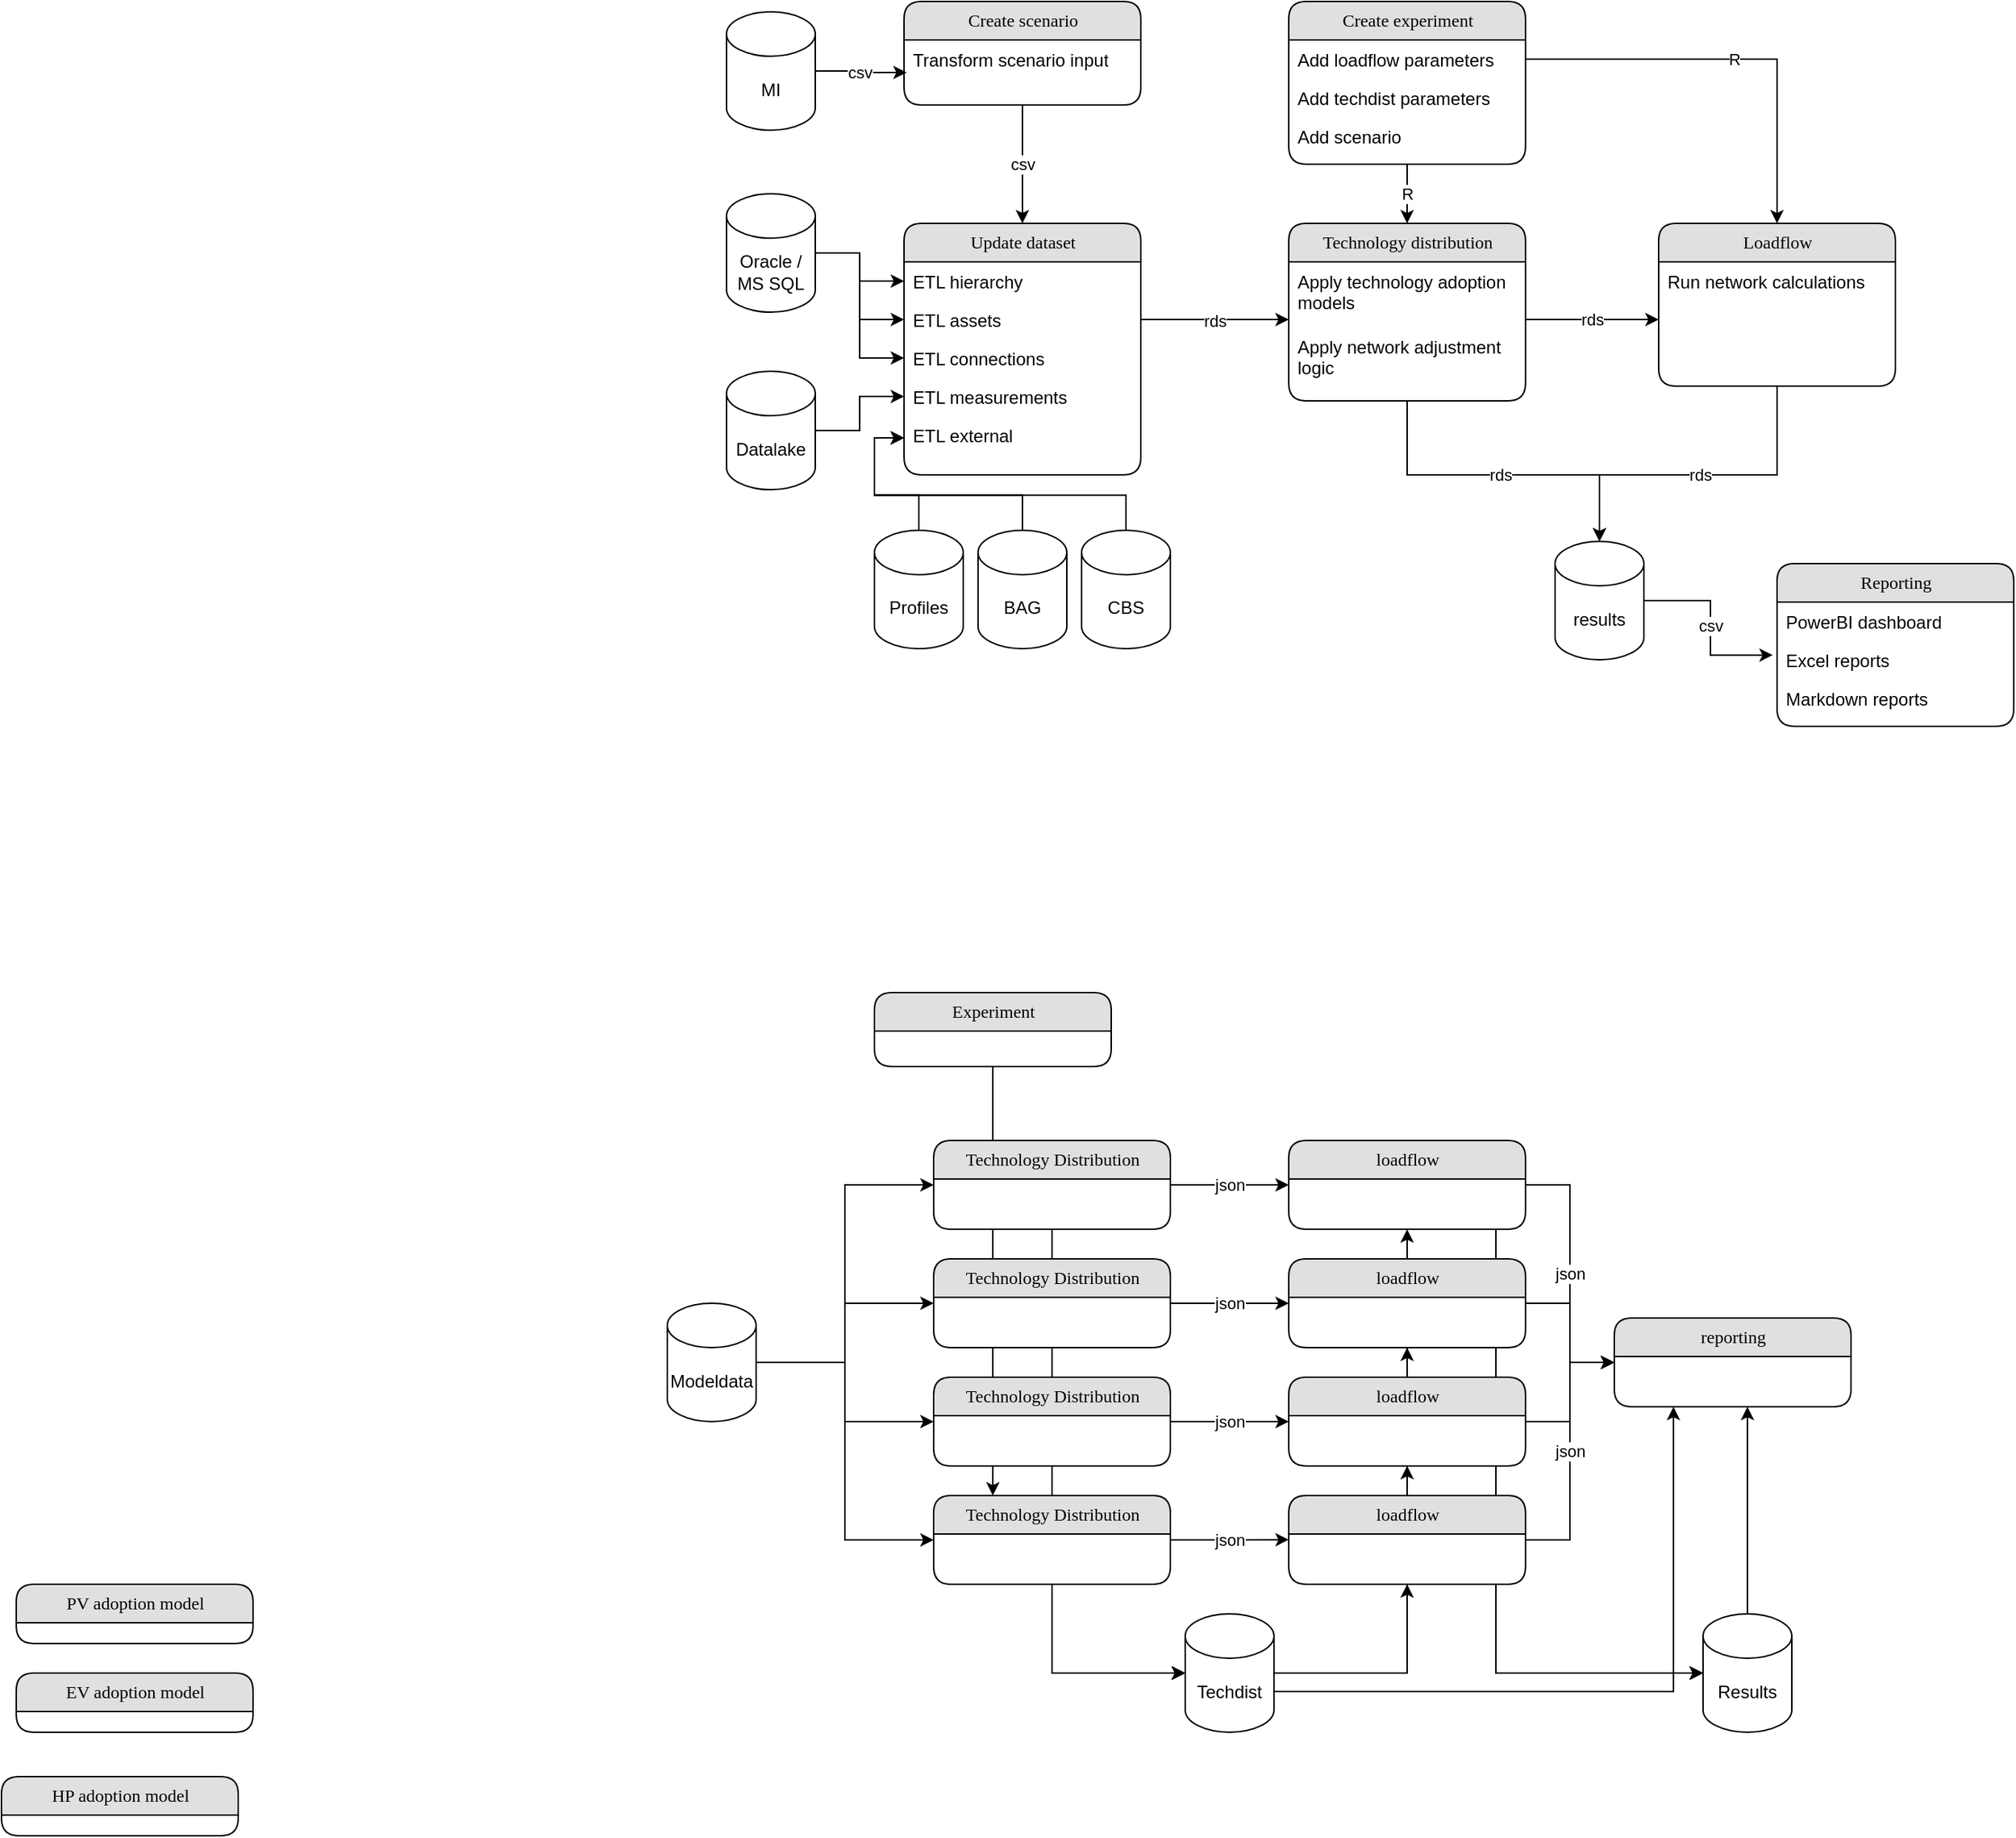 <mxfile version="21.1.2" type="github">
  <diagram name="Page-1" id="b520641d-4fe3-3701-9064-5fc419738815">
    <mxGraphModel dx="5028" dy="663" grid="1" gridSize="10" guides="1" tooltips="1" connect="1" arrows="1" fold="1" page="1" pageScale="1" pageWidth="1100" pageHeight="850" background="none" math="0" shadow="0">
      <root>
        <mxCell id="0" />
        <mxCell id="1" parent="0" />
        <mxCell id="PACxMlugmtT-tu7Vrz_O-5" value="Update dataset" style="swimlane;html=1;fontStyle=0;childLayout=stackLayout;horizontal=1;startSize=26;fillColor=#e0e0e0;horizontalStack=0;resizeParent=1;resizeLast=0;collapsible=1;marginBottom=0;swimlaneFillColor=#ffffff;align=center;rounded=1;shadow=0;comic=0;labelBackgroundColor=none;strokeWidth=1;fontFamily=Verdana;fontSize=12" vertex="1" parent="1">
          <mxGeometry x="-2050" y="230" width="160" height="170" as="geometry">
            <mxRectangle x="-2050" y="230" width="130" height="30" as="alternateBounds" />
          </mxGeometry>
        </mxCell>
        <mxCell id="PACxMlugmtT-tu7Vrz_O-6" value="ETL hierarchy" style="text;html=1;strokeColor=none;fillColor=none;spacingLeft=4;spacingRight=4;whiteSpace=wrap;overflow=hidden;rotatable=0;points=[[0,0.5],[1,0.5]];portConstraint=eastwest;" vertex="1" parent="PACxMlugmtT-tu7Vrz_O-5">
          <mxGeometry y="26" width="160" height="26" as="geometry" />
        </mxCell>
        <mxCell id="PACxMlugmtT-tu7Vrz_O-7" value="ETL assets" style="text;html=1;strokeColor=none;fillColor=none;spacingLeft=4;spacingRight=4;whiteSpace=wrap;overflow=hidden;rotatable=0;points=[[0,0.5],[1,0.5]];portConstraint=eastwest;" vertex="1" parent="PACxMlugmtT-tu7Vrz_O-5">
          <mxGeometry y="52" width="160" height="26" as="geometry" />
        </mxCell>
        <mxCell id="PACxMlugmtT-tu7Vrz_O-8" value="ETL connections" style="text;html=1;strokeColor=none;fillColor=none;spacingLeft=4;spacingRight=4;whiteSpace=wrap;overflow=hidden;rotatable=0;points=[[0,0.5],[1,0.5]];portConstraint=eastwest;" vertex="1" parent="PACxMlugmtT-tu7Vrz_O-5">
          <mxGeometry y="78" width="160" height="26" as="geometry" />
        </mxCell>
        <mxCell id="PACxMlugmtT-tu7Vrz_O-98" value="ETL measurements" style="text;html=1;strokeColor=none;fillColor=none;spacingLeft=4;spacingRight=4;whiteSpace=wrap;overflow=hidden;rotatable=0;points=[[0,0.5],[1,0.5]];portConstraint=eastwest;" vertex="1" parent="PACxMlugmtT-tu7Vrz_O-5">
          <mxGeometry y="104" width="160" height="26" as="geometry" />
        </mxCell>
        <mxCell id="PACxMlugmtT-tu7Vrz_O-100" value="ETL external&amp;nbsp;" style="text;html=1;strokeColor=none;fillColor=none;spacingLeft=4;spacingRight=4;whiteSpace=wrap;overflow=hidden;rotatable=0;points=[[0,0.5],[1,0.5]];portConstraint=eastwest;" vertex="1" parent="PACxMlugmtT-tu7Vrz_O-5">
          <mxGeometry y="130" width="160" height="30" as="geometry" />
        </mxCell>
        <mxCell id="PACxMlugmtT-tu7Vrz_O-108" value="csv" style="edgeStyle=orthogonalEdgeStyle;rounded=0;orthogonalLoop=1;jettySize=auto;html=1;exitX=0.5;exitY=1;exitDx=0;exitDy=0;entryX=0.5;entryY=0;entryDx=0;entryDy=0;" edge="1" parent="1" source="PACxMlugmtT-tu7Vrz_O-19" target="PACxMlugmtT-tu7Vrz_O-5">
          <mxGeometry relative="1" as="geometry" />
        </mxCell>
        <mxCell id="PACxMlugmtT-tu7Vrz_O-19" value="Create scenario" style="swimlane;html=1;fontStyle=0;childLayout=stackLayout;horizontal=1;startSize=26;fillColor=#e0e0e0;horizontalStack=0;resizeParent=1;resizeLast=0;collapsible=1;marginBottom=0;swimlaneFillColor=#ffffff;align=center;rounded=1;shadow=0;comic=0;labelBackgroundColor=none;strokeWidth=1;fontFamily=Verdana;fontSize=12" vertex="1" parent="1">
          <mxGeometry x="-2050" y="80" width="160" height="70" as="geometry">
            <mxRectangle x="-2050" y="80" width="130" height="30" as="alternateBounds" />
          </mxGeometry>
        </mxCell>
        <mxCell id="PACxMlugmtT-tu7Vrz_O-20" value="Transform scenario input" style="text;html=1;strokeColor=none;fillColor=none;spacingLeft=4;spacingRight=4;whiteSpace=wrap;overflow=hidden;rotatable=0;points=[[0,0.5],[1,0.5]];portConstraint=eastwest;" vertex="1" parent="PACxMlugmtT-tu7Vrz_O-19">
          <mxGeometry y="26" width="160" height="26" as="geometry" />
        </mxCell>
        <mxCell id="PACxMlugmtT-tu7Vrz_O-87" value="R" style="edgeStyle=orthogonalEdgeStyle;rounded=0;orthogonalLoop=1;jettySize=auto;html=1;exitX=0.5;exitY=1;exitDx=0;exitDy=0;entryX=0.5;entryY=0;entryDx=0;entryDy=0;" edge="1" parent="1" source="PACxMlugmtT-tu7Vrz_O-35" target="PACxMlugmtT-tu7Vrz_O-68">
          <mxGeometry relative="1" as="geometry" />
        </mxCell>
        <mxCell id="PACxMlugmtT-tu7Vrz_O-35" value="Create experiment" style="swimlane;html=1;fontStyle=0;childLayout=stackLayout;horizontal=1;startSize=26;fillColor=#e0e0e0;horizontalStack=0;resizeParent=1;resizeLast=0;collapsible=1;marginBottom=0;swimlaneFillColor=#ffffff;align=center;rounded=1;shadow=0;comic=0;labelBackgroundColor=none;strokeWidth=1;fontFamily=Verdana;fontSize=12" vertex="1" parent="1">
          <mxGeometry x="-1790" y="80" width="160" height="110" as="geometry" />
        </mxCell>
        <mxCell id="PACxMlugmtT-tu7Vrz_O-37" value="Add loadflow parameters" style="text;html=1;strokeColor=none;fillColor=none;spacingLeft=4;spacingRight=4;whiteSpace=wrap;overflow=hidden;rotatable=0;points=[[0,0.5],[1,0.5]];portConstraint=eastwest;" vertex="1" parent="PACxMlugmtT-tu7Vrz_O-35">
          <mxGeometry y="26" width="160" height="26" as="geometry" />
        </mxCell>
        <mxCell id="PACxMlugmtT-tu7Vrz_O-39" value="Add techdist parameters" style="text;html=1;strokeColor=none;fillColor=none;spacingLeft=4;spacingRight=4;whiteSpace=wrap;overflow=hidden;rotatable=0;points=[[0,0.5],[1,0.5]];portConstraint=eastwest;" vertex="1" parent="PACxMlugmtT-tu7Vrz_O-35">
          <mxGeometry y="52" width="160" height="26" as="geometry" />
        </mxCell>
        <mxCell id="PACxMlugmtT-tu7Vrz_O-107" value="Add scenario" style="text;html=1;strokeColor=none;fillColor=none;spacingLeft=4;spacingRight=4;whiteSpace=wrap;overflow=hidden;rotatable=0;points=[[0,0.5],[1,0.5]];portConstraint=eastwest;" vertex="1" parent="PACxMlugmtT-tu7Vrz_O-35">
          <mxGeometry y="78" width="160" height="26" as="geometry" />
        </mxCell>
        <mxCell id="PACxMlugmtT-tu7Vrz_O-114" style="edgeStyle=orthogonalEdgeStyle;rounded=0;orthogonalLoop=1;jettySize=auto;html=1;exitX=0.5;exitY=0;exitDx=0;exitDy=0;exitPerimeter=0;entryX=0;entryY=0.5;entryDx=0;entryDy=0;" edge="1" parent="1" source="PACxMlugmtT-tu7Vrz_O-41" target="PACxMlugmtT-tu7Vrz_O-100">
          <mxGeometry relative="1" as="geometry" />
        </mxCell>
        <mxCell id="PACxMlugmtT-tu7Vrz_O-41" value="BAG" style="shape=cylinder3;whiteSpace=wrap;html=1;boundedLbl=1;backgroundOutline=1;size=15;" vertex="1" parent="1">
          <mxGeometry x="-2000" y="437.5" width="60" height="80" as="geometry" />
        </mxCell>
        <mxCell id="PACxMlugmtT-tu7Vrz_O-117" style="edgeStyle=orthogonalEdgeStyle;rounded=0;orthogonalLoop=1;jettySize=auto;html=1;exitX=0.5;exitY=0;exitDx=0;exitDy=0;exitPerimeter=0;entryX=0;entryY=0.5;entryDx=0;entryDy=0;" edge="1" parent="1" source="PACxMlugmtT-tu7Vrz_O-42" target="PACxMlugmtT-tu7Vrz_O-100">
          <mxGeometry relative="1" as="geometry" />
        </mxCell>
        <mxCell id="PACxMlugmtT-tu7Vrz_O-42" value="CBS" style="shape=cylinder3;whiteSpace=wrap;html=1;boundedLbl=1;backgroundOutline=1;size=15;" vertex="1" parent="1">
          <mxGeometry x="-1930" y="437.5" width="60" height="80" as="geometry" />
        </mxCell>
        <mxCell id="PACxMlugmtT-tu7Vrz_O-99" style="edgeStyle=orthogonalEdgeStyle;rounded=0;orthogonalLoop=1;jettySize=auto;html=1;exitX=1;exitY=0.5;exitDx=0;exitDy=0;exitPerimeter=0;entryX=0;entryY=0.5;entryDx=0;entryDy=0;" edge="1" parent="1" source="PACxMlugmtT-tu7Vrz_O-58" target="PACxMlugmtT-tu7Vrz_O-98">
          <mxGeometry relative="1" as="geometry" />
        </mxCell>
        <mxCell id="PACxMlugmtT-tu7Vrz_O-58" value="Datalake" style="shape=cylinder3;whiteSpace=wrap;html=1;boundedLbl=1;backgroundOutline=1;size=15;" vertex="1" parent="1">
          <mxGeometry x="-2170" y="330" width="60" height="80" as="geometry" />
        </mxCell>
        <mxCell id="PACxMlugmtT-tu7Vrz_O-116" style="edgeStyle=orthogonalEdgeStyle;rounded=0;orthogonalLoop=1;jettySize=auto;html=1;exitX=0.5;exitY=0;exitDx=0;exitDy=0;exitPerimeter=0;entryX=0;entryY=0.5;entryDx=0;entryDy=0;" edge="1" parent="1" source="PACxMlugmtT-tu7Vrz_O-66" target="PACxMlugmtT-tu7Vrz_O-100">
          <mxGeometry relative="1" as="geometry" />
        </mxCell>
        <mxCell id="PACxMlugmtT-tu7Vrz_O-66" value="Profiles" style="shape=cylinder3;whiteSpace=wrap;html=1;boundedLbl=1;backgroundOutline=1;size=15;" vertex="1" parent="1">
          <mxGeometry x="-2070" y="437.5" width="60" height="80" as="geometry" />
        </mxCell>
        <mxCell id="PACxMlugmtT-tu7Vrz_O-104" value="csv" style="edgeStyle=orthogonalEdgeStyle;rounded=0;orthogonalLoop=1;jettySize=auto;html=1;exitX=1;exitY=0.5;exitDx=0;exitDy=0;exitPerimeter=0;entryX=0.011;entryY=0.846;entryDx=0;entryDy=0;entryPerimeter=0;" edge="1" parent="1" source="PACxMlugmtT-tu7Vrz_O-67" target="PACxMlugmtT-tu7Vrz_O-20">
          <mxGeometry relative="1" as="geometry">
            <mxPoint x="-2050" y="140" as="targetPoint" />
          </mxGeometry>
        </mxCell>
        <mxCell id="PACxMlugmtT-tu7Vrz_O-67" value="MI" style="shape=cylinder3;whiteSpace=wrap;html=1;boundedLbl=1;backgroundOutline=1;size=15;" vertex="1" parent="1">
          <mxGeometry x="-2170" y="87" width="60" height="80" as="geometry" />
        </mxCell>
        <mxCell id="PACxMlugmtT-tu7Vrz_O-84" value="rds" style="edgeStyle=orthogonalEdgeStyle;rounded=0;orthogonalLoop=1;jettySize=auto;html=1;exitX=0.5;exitY=1;exitDx=0;exitDy=0;" edge="1" parent="1" source="PACxMlugmtT-tu7Vrz_O-68" target="PACxMlugmtT-tu7Vrz_O-83">
          <mxGeometry x="0.003" relative="1" as="geometry">
            <Array as="points">
              <mxPoint x="-1710" y="400" />
              <mxPoint x="-1580" y="400" />
            </Array>
            <mxPoint as="offset" />
          </mxGeometry>
        </mxCell>
        <mxCell id="PACxMlugmtT-tu7Vrz_O-68" value="Technology distribution" style="swimlane;html=1;fontStyle=0;childLayout=stackLayout;horizontal=1;startSize=26;fillColor=#e0e0e0;horizontalStack=0;resizeParent=1;resizeLast=0;collapsible=1;marginBottom=0;swimlaneFillColor=#ffffff;align=center;rounded=1;shadow=0;comic=0;labelBackgroundColor=none;strokeWidth=1;fontFamily=Verdana;fontSize=12;enumerate=0;" vertex="1" parent="1">
          <mxGeometry x="-1790" y="230" width="160" height="120" as="geometry">
            <mxRectangle x="-1790" y="230" width="180" height="30" as="alternateBounds" />
          </mxGeometry>
        </mxCell>
        <mxCell id="PACxMlugmtT-tu7Vrz_O-69" value="Apply technology adoption models" style="text;html=1;strokeColor=none;fillColor=none;spacingLeft=4;spacingRight=4;whiteSpace=wrap;overflow=hidden;rotatable=0;points=[[0,0.5],[1,0.5]];portConstraint=eastwest;" vertex="1" parent="PACxMlugmtT-tu7Vrz_O-68">
          <mxGeometry y="26" width="160" height="44" as="geometry" />
        </mxCell>
        <mxCell id="PACxMlugmtT-tu7Vrz_O-97" value="Apply network adjustment logic" style="text;html=1;strokeColor=none;fillColor=none;spacingLeft=4;spacingRight=4;whiteSpace=wrap;overflow=hidden;rotatable=0;points=[[0,0.5],[1,0.5]];portConstraint=eastwest;" vertex="1" parent="PACxMlugmtT-tu7Vrz_O-68">
          <mxGeometry y="70" width="160" height="44" as="geometry" />
        </mxCell>
        <mxCell id="PACxMlugmtT-tu7Vrz_O-85" value="rds" style="edgeStyle=orthogonalEdgeStyle;rounded=0;orthogonalLoop=1;jettySize=auto;html=1;exitX=0.5;exitY=1;exitDx=0;exitDy=0;entryX=0.5;entryY=0;entryDx=0;entryDy=0;entryPerimeter=0;" edge="1" parent="1" source="PACxMlugmtT-tu7Vrz_O-72" target="PACxMlugmtT-tu7Vrz_O-83">
          <mxGeometry relative="1" as="geometry">
            <Array as="points">
              <mxPoint x="-1460" y="400" />
              <mxPoint x="-1580" y="400" />
            </Array>
          </mxGeometry>
        </mxCell>
        <mxCell id="PACxMlugmtT-tu7Vrz_O-72" value="Loadflow" style="swimlane;html=1;fontStyle=0;childLayout=stackLayout;horizontal=1;startSize=26;fillColor=#e0e0e0;horizontalStack=0;resizeParent=1;resizeLast=0;collapsible=1;marginBottom=0;swimlaneFillColor=#ffffff;align=center;rounded=1;shadow=0;comic=0;labelBackgroundColor=none;strokeWidth=1;fontFamily=Verdana;fontSize=12" vertex="1" parent="1">
          <mxGeometry x="-1540" y="230" width="160" height="110" as="geometry">
            <mxRectangle x="-1540" y="230" width="90" height="30" as="alternateBounds" />
          </mxGeometry>
        </mxCell>
        <mxCell id="PACxMlugmtT-tu7Vrz_O-73" value="Run network calculations" style="text;html=1;strokeColor=none;fillColor=none;spacingLeft=4;spacingRight=4;whiteSpace=wrap;overflow=hidden;rotatable=0;points=[[0,0.5],[1,0.5]];portConstraint=eastwest;" vertex="1" parent="PACxMlugmtT-tu7Vrz_O-72">
          <mxGeometry y="26" width="160" height="26" as="geometry" />
        </mxCell>
        <mxCell id="PACxMlugmtT-tu7Vrz_O-76" value="Reporting" style="swimlane;html=1;fontStyle=0;childLayout=stackLayout;horizontal=1;startSize=26;fillColor=#e0e0e0;horizontalStack=0;resizeParent=1;resizeLast=0;collapsible=1;marginBottom=0;swimlaneFillColor=#ffffff;align=center;rounded=1;shadow=0;comic=0;labelBackgroundColor=none;strokeWidth=1;fontFamily=Verdana;fontSize=12" vertex="1" parent="1">
          <mxGeometry x="-1460" y="460" width="160" height="110" as="geometry">
            <mxRectangle x="-1430" y="390" width="100" height="30" as="alternateBounds" />
          </mxGeometry>
        </mxCell>
        <mxCell id="PACxMlugmtT-tu7Vrz_O-77" value="PowerBI dashboard" style="text;html=1;strokeColor=none;fillColor=none;spacingLeft=4;spacingRight=4;whiteSpace=wrap;overflow=hidden;rotatable=0;points=[[0,0.5],[1,0.5]];portConstraint=eastwest;" vertex="1" parent="PACxMlugmtT-tu7Vrz_O-76">
          <mxGeometry y="26" width="160" height="26" as="geometry" />
        </mxCell>
        <mxCell id="PACxMlugmtT-tu7Vrz_O-78" value="Excel reports" style="text;html=1;strokeColor=none;fillColor=none;spacingLeft=4;spacingRight=4;whiteSpace=wrap;overflow=hidden;rotatable=0;points=[[0,0.5],[1,0.5]];portConstraint=eastwest;" vertex="1" parent="PACxMlugmtT-tu7Vrz_O-76">
          <mxGeometry y="52" width="160" height="26" as="geometry" />
        </mxCell>
        <mxCell id="PACxMlugmtT-tu7Vrz_O-79" value="Markdown reports" style="text;html=1;strokeColor=none;fillColor=none;spacingLeft=4;spacingRight=4;whiteSpace=wrap;overflow=hidden;rotatable=0;points=[[0,0.5],[1,0.5]];portConstraint=eastwest;" vertex="1" parent="PACxMlugmtT-tu7Vrz_O-76">
          <mxGeometry y="78" width="160" height="26" as="geometry" />
        </mxCell>
        <mxCell id="PACxMlugmtT-tu7Vrz_O-80" value="rds" style="edgeStyle=orthogonalEdgeStyle;rounded=0;orthogonalLoop=1;jettySize=auto;html=1;exitX=1;exitY=0.5;exitDx=0;exitDy=0;entryX=0;entryY=0.5;entryDx=0;entryDy=0;" edge="1" parent="1" source="PACxMlugmtT-tu7Vrz_O-7">
          <mxGeometry relative="1" as="geometry">
            <mxPoint x="-1790" y="295" as="targetPoint" />
          </mxGeometry>
        </mxCell>
        <mxCell id="PACxMlugmtT-tu7Vrz_O-81" value="rds" style="edgeStyle=orthogonalEdgeStyle;rounded=0;orthogonalLoop=1;jettySize=auto;html=1;exitX=1;exitY=0.5;exitDx=0;exitDy=0;entryX=0;entryY=0.5;entryDx=0;entryDy=0;" edge="1" parent="1">
          <mxGeometry relative="1" as="geometry">
            <mxPoint x="-1630" y="295" as="sourcePoint" />
            <mxPoint x="-1540" y="295" as="targetPoint" />
          </mxGeometry>
        </mxCell>
        <mxCell id="PACxMlugmtT-tu7Vrz_O-86" value="csv" style="edgeStyle=orthogonalEdgeStyle;rounded=0;orthogonalLoop=1;jettySize=auto;html=1;exitX=1;exitY=0.5;exitDx=0;exitDy=0;exitPerimeter=0;entryX=-0.018;entryY=0.379;entryDx=0;entryDy=0;entryPerimeter=0;" edge="1" parent="1" source="PACxMlugmtT-tu7Vrz_O-83" target="PACxMlugmtT-tu7Vrz_O-78">
          <mxGeometry relative="1" as="geometry" />
        </mxCell>
        <mxCell id="PACxMlugmtT-tu7Vrz_O-83" value="results" style="shape=cylinder3;whiteSpace=wrap;html=1;boundedLbl=1;backgroundOutline=1;size=15;" vertex="1" parent="1">
          <mxGeometry x="-1610" y="445" width="60" height="80" as="geometry" />
        </mxCell>
        <mxCell id="PACxMlugmtT-tu7Vrz_O-90" style="edgeStyle=orthogonalEdgeStyle;rounded=0;orthogonalLoop=1;jettySize=auto;html=1;exitX=1;exitY=0.5;exitDx=0;exitDy=0;exitPerimeter=0;entryX=0;entryY=0.5;entryDx=0;entryDy=0;" edge="1" parent="1" source="PACxMlugmtT-tu7Vrz_O-88" target="PACxMlugmtT-tu7Vrz_O-6">
          <mxGeometry relative="1" as="geometry" />
        </mxCell>
        <mxCell id="PACxMlugmtT-tu7Vrz_O-111" style="edgeStyle=orthogonalEdgeStyle;rounded=0;orthogonalLoop=1;jettySize=auto;html=1;exitX=1;exitY=0.5;exitDx=0;exitDy=0;exitPerimeter=0;entryX=0;entryY=0.5;entryDx=0;entryDy=0;" edge="1" parent="1" source="PACxMlugmtT-tu7Vrz_O-88" target="PACxMlugmtT-tu7Vrz_O-7">
          <mxGeometry relative="1" as="geometry" />
        </mxCell>
        <mxCell id="PACxMlugmtT-tu7Vrz_O-118" style="edgeStyle=orthogonalEdgeStyle;rounded=0;orthogonalLoop=1;jettySize=auto;html=1;exitX=1;exitY=0.5;exitDx=0;exitDy=0;exitPerimeter=0;entryX=0;entryY=0.5;entryDx=0;entryDy=0;" edge="1" parent="1" source="PACxMlugmtT-tu7Vrz_O-88" target="PACxMlugmtT-tu7Vrz_O-8">
          <mxGeometry relative="1" as="geometry" />
        </mxCell>
        <mxCell id="PACxMlugmtT-tu7Vrz_O-88" value="Oracle /&lt;br&gt;MS SQL" style="shape=cylinder3;whiteSpace=wrap;html=1;boundedLbl=1;backgroundOutline=1;size=15;" vertex="1" parent="1">
          <mxGeometry x="-2170" y="210" width="60" height="80" as="geometry" />
        </mxCell>
        <mxCell id="PACxMlugmtT-tu7Vrz_O-105" value="R" style="edgeStyle=orthogonalEdgeStyle;rounded=0;orthogonalLoop=1;jettySize=auto;html=1;exitX=1;exitY=0.5;exitDx=0;exitDy=0;" edge="1" parent="1" source="PACxMlugmtT-tu7Vrz_O-37" target="PACxMlugmtT-tu7Vrz_O-72">
          <mxGeometry relative="1" as="geometry" />
        </mxCell>
        <mxCell id="PACxMlugmtT-tu7Vrz_O-163" value="PV adoption model" style="swimlane;html=1;fontStyle=0;childLayout=stackLayout;horizontal=1;startSize=26;fillColor=#e0e0e0;horizontalStack=0;resizeParent=1;resizeLast=0;collapsible=1;marginBottom=0;swimlaneFillColor=#ffffff;align=center;rounded=1;shadow=0;comic=0;labelBackgroundColor=none;strokeWidth=1;fontFamily=Verdana;fontSize=12;enumerate=0;" vertex="1" parent="1">
          <mxGeometry x="-2650" y="1150" width="160" height="40" as="geometry">
            <mxRectangle x="-1790" y="230" width="180" height="30" as="alternateBounds" />
          </mxGeometry>
        </mxCell>
        <mxCell id="PACxMlugmtT-tu7Vrz_O-166" value="HP adoption model" style="swimlane;html=1;fontStyle=0;childLayout=stackLayout;horizontal=1;startSize=26;fillColor=#e0e0e0;horizontalStack=0;resizeParent=1;resizeLast=0;collapsible=1;marginBottom=0;swimlaneFillColor=#ffffff;align=center;rounded=1;shadow=0;comic=0;labelBackgroundColor=none;strokeWidth=1;fontFamily=Verdana;fontSize=12;enumerate=0;" vertex="1" parent="1">
          <mxGeometry x="-2660" y="1280" width="160" height="40" as="geometry">
            <mxRectangle x="-1790" y="230" width="180" height="30" as="alternateBounds" />
          </mxGeometry>
        </mxCell>
        <mxCell id="PACxMlugmtT-tu7Vrz_O-167" value="EV adoption model" style="swimlane;html=1;fontStyle=0;childLayout=stackLayout;horizontal=1;startSize=26;fillColor=#e0e0e0;horizontalStack=0;resizeParent=1;resizeLast=0;collapsible=1;marginBottom=0;swimlaneFillColor=#ffffff;align=center;rounded=1;shadow=0;comic=0;labelBackgroundColor=none;strokeWidth=1;fontFamily=Verdana;fontSize=12;enumerate=0;" vertex="1" parent="1">
          <mxGeometry x="-2650" y="1210" width="160" height="40" as="geometry">
            <mxRectangle x="-1790" y="230" width="180" height="30" as="alternateBounds" />
          </mxGeometry>
        </mxCell>
        <mxCell id="PACxMlugmtT-tu7Vrz_O-212" value="json" style="edgeStyle=orthogonalEdgeStyle;rounded=0;orthogonalLoop=1;jettySize=auto;html=1;exitX=1;exitY=0.5;exitDx=0;exitDy=0;entryX=0;entryY=0.5;entryDx=0;entryDy=0;" edge="1" parent="1" source="PACxMlugmtT-tu7Vrz_O-169" target="PACxMlugmtT-tu7Vrz_O-186">
          <mxGeometry relative="1" as="geometry" />
        </mxCell>
        <mxCell id="PACxMlugmtT-tu7Vrz_O-227" style="edgeStyle=orthogonalEdgeStyle;rounded=0;orthogonalLoop=1;jettySize=auto;html=1;exitX=0.5;exitY=1;exitDx=0;exitDy=0;entryX=0;entryY=0.5;entryDx=0;entryDy=0;entryPerimeter=0;" edge="1" parent="1" source="PACxMlugmtT-tu7Vrz_O-169" target="PACxMlugmtT-tu7Vrz_O-174">
          <mxGeometry relative="1" as="geometry" />
        </mxCell>
        <mxCell id="PACxMlugmtT-tu7Vrz_O-179" style="edgeStyle=orthogonalEdgeStyle;rounded=0;orthogonalLoop=1;jettySize=auto;html=1;exitX=1;exitY=0.5;exitDx=0;exitDy=0;exitPerimeter=0;entryX=0;entryY=0.5;entryDx=0;entryDy=0;" edge="1" parent="1" source="PACxMlugmtT-tu7Vrz_O-172" target="PACxMlugmtT-tu7Vrz_O-177">
          <mxGeometry relative="1" as="geometry" />
        </mxCell>
        <mxCell id="PACxMlugmtT-tu7Vrz_O-180" style="edgeStyle=orthogonalEdgeStyle;rounded=0;orthogonalLoop=1;jettySize=auto;html=1;exitX=1;exitY=0.5;exitDx=0;exitDy=0;exitPerimeter=0;entryX=0;entryY=0.5;entryDx=0;entryDy=0;" edge="1" parent="1" source="PACxMlugmtT-tu7Vrz_O-172" target="PACxMlugmtT-tu7Vrz_O-169">
          <mxGeometry relative="1" as="geometry" />
        </mxCell>
        <mxCell id="PACxMlugmtT-tu7Vrz_O-181" style="edgeStyle=orthogonalEdgeStyle;rounded=0;orthogonalLoop=1;jettySize=auto;html=1;exitX=1;exitY=0.5;exitDx=0;exitDy=0;exitPerimeter=0;entryX=0;entryY=0.5;entryDx=0;entryDy=0;" edge="1" parent="1" source="PACxMlugmtT-tu7Vrz_O-172" target="PACxMlugmtT-tu7Vrz_O-178">
          <mxGeometry relative="1" as="geometry" />
        </mxCell>
        <mxCell id="PACxMlugmtT-tu7Vrz_O-209" style="edgeStyle=orthogonalEdgeStyle;rounded=0;orthogonalLoop=1;jettySize=auto;html=1;exitX=1;exitY=0.5;exitDx=0;exitDy=0;exitPerimeter=0;entryX=0;entryY=0.5;entryDx=0;entryDy=0;" edge="1" parent="1" source="PACxMlugmtT-tu7Vrz_O-172" target="PACxMlugmtT-tu7Vrz_O-208">
          <mxGeometry relative="1" as="geometry" />
        </mxCell>
        <mxCell id="PACxMlugmtT-tu7Vrz_O-172" value="Modeldata" style="shape=cylinder3;whiteSpace=wrap;html=1;boundedLbl=1;backgroundOutline=1;size=15;" vertex="1" parent="1">
          <mxGeometry x="-2210" y="960" width="60" height="80" as="geometry" />
        </mxCell>
        <mxCell id="PACxMlugmtT-tu7Vrz_O-245" style="edgeStyle=orthogonalEdgeStyle;rounded=0;orthogonalLoop=1;jettySize=auto;html=1;exitX=0.5;exitY=1;exitDx=0;exitDy=0;entryX=0.25;entryY=0;entryDx=0;entryDy=0;" edge="1" parent="1" source="PACxMlugmtT-tu7Vrz_O-173" target="PACxMlugmtT-tu7Vrz_O-208">
          <mxGeometry relative="1" as="geometry" />
        </mxCell>
        <mxCell id="PACxMlugmtT-tu7Vrz_O-173" value="Experiment" style="swimlane;html=1;fontStyle=0;childLayout=stackLayout;horizontal=1;startSize=26;fillColor=#e0e0e0;horizontalStack=0;resizeParent=1;resizeLast=0;collapsible=1;marginBottom=0;swimlaneFillColor=#ffffff;align=center;rounded=1;shadow=0;comic=0;labelBackgroundColor=none;strokeWidth=1;fontFamily=Verdana;fontSize=12;enumerate=0;" vertex="1" parent="1">
          <mxGeometry x="-2070" y="750" width="160" height="50" as="geometry">
            <mxRectangle x="-1790" y="230" width="180" height="30" as="alternateBounds" />
          </mxGeometry>
        </mxCell>
        <mxCell id="PACxMlugmtT-tu7Vrz_O-253" style="edgeStyle=orthogonalEdgeStyle;rounded=0;orthogonalLoop=1;jettySize=auto;html=1;exitX=1;exitY=0.5;exitDx=0;exitDy=0;exitPerimeter=0;entryX=0.5;entryY=1;entryDx=0;entryDy=0;" edge="1" parent="1" source="PACxMlugmtT-tu7Vrz_O-174" target="PACxMlugmtT-tu7Vrz_O-188">
          <mxGeometry relative="1" as="geometry" />
        </mxCell>
        <mxCell id="PACxMlugmtT-tu7Vrz_O-254" style="edgeStyle=orthogonalEdgeStyle;rounded=0;orthogonalLoop=1;jettySize=auto;html=1;exitX=1;exitY=0.5;exitDx=0;exitDy=0;exitPerimeter=0;entryX=0.5;entryY=1;entryDx=0;entryDy=0;" edge="1" parent="1" source="PACxMlugmtT-tu7Vrz_O-174" target="PACxMlugmtT-tu7Vrz_O-187">
          <mxGeometry relative="1" as="geometry" />
        </mxCell>
        <mxCell id="PACxMlugmtT-tu7Vrz_O-255" style="edgeStyle=orthogonalEdgeStyle;rounded=0;orthogonalLoop=1;jettySize=auto;html=1;exitX=1;exitY=0.5;exitDx=0;exitDy=0;exitPerimeter=0;entryX=0.5;entryY=1;entryDx=0;entryDy=0;" edge="1" parent="1" source="PACxMlugmtT-tu7Vrz_O-174" target="PACxMlugmtT-tu7Vrz_O-186">
          <mxGeometry relative="1" as="geometry" />
        </mxCell>
        <mxCell id="PACxMlugmtT-tu7Vrz_O-256" style="edgeStyle=orthogonalEdgeStyle;rounded=0;orthogonalLoop=1;jettySize=auto;html=1;exitX=1;exitY=0.5;exitDx=0;exitDy=0;exitPerimeter=0;entryX=0.5;entryY=1;entryDx=0;entryDy=0;" edge="1" parent="1" source="PACxMlugmtT-tu7Vrz_O-174" target="PACxMlugmtT-tu7Vrz_O-185">
          <mxGeometry relative="1" as="geometry" />
        </mxCell>
        <mxCell id="PACxMlugmtT-tu7Vrz_O-266" style="edgeStyle=orthogonalEdgeStyle;rounded=0;orthogonalLoop=1;jettySize=auto;html=1;exitX=1;exitY=0;exitDx=0;exitDy=52.5;exitPerimeter=0;entryX=0.25;entryY=1;entryDx=0;entryDy=0;" edge="1" parent="1" source="PACxMlugmtT-tu7Vrz_O-174" target="PACxMlugmtT-tu7Vrz_O-257">
          <mxGeometry relative="1" as="geometry" />
        </mxCell>
        <mxCell id="PACxMlugmtT-tu7Vrz_O-174" value="Techdist" style="shape=cylinder3;whiteSpace=wrap;html=1;boundedLbl=1;backgroundOutline=1;size=15;" vertex="1" parent="1">
          <mxGeometry x="-1860" y="1170" width="60" height="80" as="geometry" />
        </mxCell>
        <mxCell id="PACxMlugmtT-tu7Vrz_O-213" value="json" style="edgeStyle=orthogonalEdgeStyle;rounded=0;orthogonalLoop=1;jettySize=auto;html=1;exitX=1;exitY=0.5;exitDx=0;exitDy=0;entryX=0;entryY=0.5;entryDx=0;entryDy=0;" edge="1" parent="1" source="PACxMlugmtT-tu7Vrz_O-177" target="PACxMlugmtT-tu7Vrz_O-185">
          <mxGeometry relative="1" as="geometry" />
        </mxCell>
        <mxCell id="PACxMlugmtT-tu7Vrz_O-238" style="edgeStyle=orthogonalEdgeStyle;rounded=0;orthogonalLoop=1;jettySize=auto;html=1;exitX=0.5;exitY=1;exitDx=0;exitDy=0;entryX=0;entryY=0.5;entryDx=0;entryDy=0;entryPerimeter=0;" edge="1" parent="1" source="PACxMlugmtT-tu7Vrz_O-177" target="PACxMlugmtT-tu7Vrz_O-174">
          <mxGeometry relative="1" as="geometry" />
        </mxCell>
        <mxCell id="PACxMlugmtT-tu7Vrz_O-177" value="Technology Distribution" style="swimlane;html=1;fontStyle=0;childLayout=stackLayout;horizontal=1;startSize=26;fillColor=#e0e0e0;horizontalStack=0;resizeParent=1;resizeLast=0;collapsible=1;marginBottom=0;swimlaneFillColor=#ffffff;align=center;rounded=1;shadow=0;comic=0;labelBackgroundColor=none;strokeWidth=1;fontFamily=Verdana;fontSize=12;enumerate=0;" vertex="1" parent="1">
          <mxGeometry x="-2030" y="850" width="160" height="60" as="geometry">
            <mxRectangle x="-1790" y="230" width="180" height="30" as="alternateBounds" />
          </mxGeometry>
        </mxCell>
        <mxCell id="PACxMlugmtT-tu7Vrz_O-211" value="json" style="edgeStyle=orthogonalEdgeStyle;rounded=0;orthogonalLoop=1;jettySize=auto;html=1;exitX=1;exitY=0.5;exitDx=0;exitDy=0;entryX=0;entryY=0.5;entryDx=0;entryDy=0;" edge="1" parent="1" source="PACxMlugmtT-tu7Vrz_O-178" target="PACxMlugmtT-tu7Vrz_O-187">
          <mxGeometry relative="1" as="geometry" />
        </mxCell>
        <mxCell id="PACxMlugmtT-tu7Vrz_O-226" style="edgeStyle=orthogonalEdgeStyle;rounded=0;orthogonalLoop=1;jettySize=auto;html=1;exitX=0.5;exitY=1;exitDx=0;exitDy=0;entryX=0;entryY=0.5;entryDx=0;entryDy=0;entryPerimeter=0;" edge="1" parent="1" source="PACxMlugmtT-tu7Vrz_O-178" target="PACxMlugmtT-tu7Vrz_O-174">
          <mxGeometry relative="1" as="geometry" />
        </mxCell>
        <mxCell id="PACxMlugmtT-tu7Vrz_O-178" value="Technology Distribution" style="swimlane;html=1;fontStyle=0;childLayout=stackLayout;horizontal=1;startSize=26;fillColor=#e0e0e0;horizontalStack=0;resizeParent=1;resizeLast=0;collapsible=1;marginBottom=0;swimlaneFillColor=#ffffff;align=center;rounded=1;shadow=0;comic=0;labelBackgroundColor=none;strokeWidth=1;fontFamily=Verdana;fontSize=12;enumerate=0;" vertex="1" parent="1">
          <mxGeometry x="-2030" y="1010" width="160" height="60" as="geometry">
            <mxRectangle x="-1790" y="230" width="180" height="30" as="alternateBounds" />
          </mxGeometry>
        </mxCell>
        <mxCell id="PACxMlugmtT-tu7Vrz_O-194" style="edgeStyle=orthogonalEdgeStyle;rounded=0;orthogonalLoop=1;jettySize=auto;html=1;exitX=1;exitY=0.5;exitDx=0;exitDy=0;entryX=0;entryY=0.5;entryDx=0;entryDy=0;entryPerimeter=0;" edge="1" parent="1" source="PACxMlugmtT-tu7Vrz_O-185" target="PACxMlugmtT-tu7Vrz_O-193">
          <mxGeometry relative="1" as="geometry">
            <Array as="points">
              <mxPoint x="-1650" y="880" />
              <mxPoint x="-1650" y="1210" />
            </Array>
          </mxGeometry>
        </mxCell>
        <mxCell id="PACxMlugmtT-tu7Vrz_O-263" value="json" style="edgeStyle=orthogonalEdgeStyle;rounded=0;orthogonalLoop=1;jettySize=auto;html=1;exitX=1;exitY=0.5;exitDx=0;exitDy=0;entryX=0;entryY=0.5;entryDx=0;entryDy=0;" edge="1" parent="1" source="PACxMlugmtT-tu7Vrz_O-185" target="PACxMlugmtT-tu7Vrz_O-257">
          <mxGeometry relative="1" as="geometry" />
        </mxCell>
        <object label="loadflow" id="PACxMlugmtT-tu7Vrz_O-185">
          <mxCell style="swimlane;html=1;fontStyle=0;childLayout=stackLayout;horizontal=1;startSize=26;fillColor=#e0e0e0;horizontalStack=0;resizeParent=1;resizeLast=0;collapsible=1;marginBottom=0;swimlaneFillColor=#ffffff;align=center;rounded=1;shadow=0;comic=0;labelBackgroundColor=none;strokeWidth=1;fontFamily=Verdana;fontSize=12;enumerate=0;" vertex="1" parent="1">
            <mxGeometry x="-1790" y="850" width="160" height="60" as="geometry">
              <mxRectangle x="-1790" y="230" width="180" height="30" as="alternateBounds" />
            </mxGeometry>
          </mxCell>
        </object>
        <mxCell id="PACxMlugmtT-tu7Vrz_O-196" style="edgeStyle=orthogonalEdgeStyle;rounded=0;orthogonalLoop=1;jettySize=auto;html=1;exitX=1;exitY=0.5;exitDx=0;exitDy=0;entryX=0;entryY=0.5;entryDx=0;entryDy=0;entryPerimeter=0;" edge="1" parent="1" source="PACxMlugmtT-tu7Vrz_O-186" target="PACxMlugmtT-tu7Vrz_O-193">
          <mxGeometry relative="1" as="geometry">
            <Array as="points">
              <mxPoint x="-1650" y="960" />
              <mxPoint x="-1650" y="1210" />
            </Array>
          </mxGeometry>
        </mxCell>
        <mxCell id="PACxMlugmtT-tu7Vrz_O-261" style="edgeStyle=orthogonalEdgeStyle;rounded=0;orthogonalLoop=1;jettySize=auto;html=1;exitX=1;exitY=0.5;exitDx=0;exitDy=0;entryX=0;entryY=0.5;entryDx=0;entryDy=0;" edge="1" parent="1" source="PACxMlugmtT-tu7Vrz_O-186" target="PACxMlugmtT-tu7Vrz_O-257">
          <mxGeometry relative="1" as="geometry" />
        </mxCell>
        <mxCell id="PACxMlugmtT-tu7Vrz_O-186" value="loadflow" style="swimlane;html=1;fontStyle=0;childLayout=stackLayout;horizontal=1;startSize=26;fillColor=#e0e0e0;horizontalStack=0;resizeParent=1;resizeLast=0;collapsible=1;marginBottom=0;swimlaneFillColor=#ffffff;align=center;rounded=1;shadow=0;comic=0;labelBackgroundColor=none;strokeWidth=1;fontFamily=Verdana;fontSize=12;enumerate=0;" vertex="1" parent="1">
          <mxGeometry x="-1790" y="930" width="160" height="60" as="geometry">
            <mxRectangle x="-1790" y="230" width="180" height="30" as="alternateBounds" />
          </mxGeometry>
        </mxCell>
        <mxCell id="PACxMlugmtT-tu7Vrz_O-198" style="edgeStyle=orthogonalEdgeStyle;rounded=0;orthogonalLoop=1;jettySize=auto;html=1;exitX=1;exitY=0.5;exitDx=0;exitDy=0;entryX=0;entryY=0.5;entryDx=0;entryDy=0;entryPerimeter=0;" edge="1" parent="1" source="PACxMlugmtT-tu7Vrz_O-187" target="PACxMlugmtT-tu7Vrz_O-193">
          <mxGeometry relative="1" as="geometry">
            <Array as="points">
              <mxPoint x="-1650" y="1040" />
              <mxPoint x="-1650" y="1210" />
            </Array>
          </mxGeometry>
        </mxCell>
        <mxCell id="PACxMlugmtT-tu7Vrz_O-258" style="edgeStyle=orthogonalEdgeStyle;rounded=0;orthogonalLoop=1;jettySize=auto;html=1;exitX=1;exitY=0.5;exitDx=0;exitDy=0;entryX=0;entryY=0.5;entryDx=0;entryDy=0;" edge="1" parent="1" source="PACxMlugmtT-tu7Vrz_O-187" target="PACxMlugmtT-tu7Vrz_O-257">
          <mxGeometry relative="1" as="geometry" />
        </mxCell>
        <mxCell id="PACxMlugmtT-tu7Vrz_O-187" value="loadflow" style="swimlane;html=1;fontStyle=0;childLayout=stackLayout;horizontal=1;startSize=26;fillColor=#e0e0e0;horizontalStack=0;resizeParent=1;resizeLast=0;collapsible=1;marginBottom=0;swimlaneFillColor=#ffffff;align=center;rounded=1;shadow=0;comic=0;labelBackgroundColor=none;strokeWidth=1;fontFamily=Verdana;fontSize=12;enumerate=0;" vertex="1" parent="1">
          <mxGeometry x="-1790" y="1010" width="160" height="60" as="geometry">
            <mxRectangle x="-1790" y="230" width="180" height="30" as="alternateBounds" />
          </mxGeometry>
        </mxCell>
        <mxCell id="PACxMlugmtT-tu7Vrz_O-200" style="edgeStyle=orthogonalEdgeStyle;rounded=0;orthogonalLoop=1;jettySize=auto;html=1;exitX=1;exitY=0.5;exitDx=0;exitDy=0;entryX=0;entryY=0.5;entryDx=0;entryDy=0;entryPerimeter=0;" edge="1" parent="1" source="PACxMlugmtT-tu7Vrz_O-188" target="PACxMlugmtT-tu7Vrz_O-193">
          <mxGeometry relative="1" as="geometry">
            <Array as="points">
              <mxPoint x="-1650" y="1120" />
              <mxPoint x="-1650" y="1210" />
            </Array>
          </mxGeometry>
        </mxCell>
        <mxCell id="PACxMlugmtT-tu7Vrz_O-260" value="json" style="edgeStyle=orthogonalEdgeStyle;rounded=0;orthogonalLoop=1;jettySize=auto;html=1;exitX=1;exitY=0.5;exitDx=0;exitDy=0;entryX=0;entryY=0.5;entryDx=0;entryDy=0;" edge="1" parent="1" source="PACxMlugmtT-tu7Vrz_O-188" target="PACxMlugmtT-tu7Vrz_O-257">
          <mxGeometry relative="1" as="geometry" />
        </mxCell>
        <mxCell id="PACxMlugmtT-tu7Vrz_O-188" value="loadflow" style="swimlane;html=1;fontStyle=0;childLayout=stackLayout;horizontal=1;startSize=26;fillColor=#e0e0e0;horizontalStack=0;resizeParent=1;resizeLast=0;collapsible=1;marginBottom=0;swimlaneFillColor=#ffffff;align=center;rounded=1;shadow=0;comic=0;labelBackgroundColor=none;strokeWidth=1;fontFamily=Verdana;fontSize=12;enumerate=0;" vertex="1" parent="1">
          <mxGeometry x="-1790" y="1090" width="160" height="60" as="geometry">
            <mxRectangle x="-1790" y="230" width="180" height="30" as="alternateBounds" />
          </mxGeometry>
        </mxCell>
        <mxCell id="PACxMlugmtT-tu7Vrz_O-264" style="edgeStyle=orthogonalEdgeStyle;rounded=0;orthogonalLoop=1;jettySize=auto;html=1;exitX=0.5;exitY=0;exitDx=0;exitDy=0;exitPerimeter=0;" edge="1" parent="1" source="PACxMlugmtT-tu7Vrz_O-193">
          <mxGeometry relative="1" as="geometry">
            <mxPoint x="-1480" y="1030" as="targetPoint" />
          </mxGeometry>
        </mxCell>
        <mxCell id="PACxMlugmtT-tu7Vrz_O-193" value="Results" style="shape=cylinder3;whiteSpace=wrap;html=1;boundedLbl=1;backgroundOutline=1;size=15;" vertex="1" parent="1">
          <mxGeometry x="-1510" y="1170" width="60" height="80" as="geometry" />
        </mxCell>
        <mxCell id="PACxMlugmtT-tu7Vrz_O-210" value="json" style="edgeStyle=orthogonalEdgeStyle;rounded=0;orthogonalLoop=1;jettySize=auto;html=1;exitX=1;exitY=0.5;exitDx=0;exitDy=0;" edge="1" parent="1" source="PACxMlugmtT-tu7Vrz_O-208">
          <mxGeometry relative="1" as="geometry">
            <mxPoint x="-1790.0" y="1119.818" as="targetPoint" />
          </mxGeometry>
        </mxCell>
        <mxCell id="PACxMlugmtT-tu7Vrz_O-224" style="edgeStyle=orthogonalEdgeStyle;rounded=0;orthogonalLoop=1;jettySize=auto;html=1;exitX=0.5;exitY=1;exitDx=0;exitDy=0;entryX=0;entryY=0.5;entryDx=0;entryDy=0;entryPerimeter=0;" edge="1" parent="1" source="PACxMlugmtT-tu7Vrz_O-208" target="PACxMlugmtT-tu7Vrz_O-174">
          <mxGeometry relative="1" as="geometry" />
        </mxCell>
        <mxCell id="PACxMlugmtT-tu7Vrz_O-208" value="Technology Distribution" style="swimlane;html=1;fontStyle=0;childLayout=stackLayout;horizontal=1;startSize=26;fillColor=#e0e0e0;horizontalStack=0;resizeParent=1;resizeLast=0;collapsible=1;marginBottom=0;swimlaneFillColor=#ffffff;align=center;rounded=1;shadow=0;comic=0;labelBackgroundColor=none;strokeWidth=1;fontFamily=Verdana;fontSize=12;enumerate=0;" vertex="1" parent="1">
          <mxGeometry x="-2030" y="1090" width="160" height="60" as="geometry">
            <mxRectangle x="-1790" y="230" width="180" height="30" as="alternateBounds" />
          </mxGeometry>
        </mxCell>
        <mxCell id="PACxMlugmtT-tu7Vrz_O-169" value="Technology Distribution" style="swimlane;html=1;fontStyle=0;childLayout=stackLayout;horizontal=1;startSize=26;fillColor=#e0e0e0;horizontalStack=0;resizeParent=1;resizeLast=0;collapsible=1;marginBottom=0;swimlaneFillColor=#ffffff;align=center;rounded=1;shadow=0;comic=0;labelBackgroundColor=none;strokeWidth=1;fontFamily=Verdana;fontSize=12;enumerate=0;" vertex="1" parent="1">
          <mxGeometry x="-2030" y="930" width="160" height="60" as="geometry">
            <mxRectangle x="-2030" y="930" width="180" height="30" as="alternateBounds" />
          </mxGeometry>
        </mxCell>
        <mxCell id="PACxMlugmtT-tu7Vrz_O-257" value="reporting" style="swimlane;html=1;fontStyle=0;childLayout=stackLayout;horizontal=1;startSize=26;fillColor=#e0e0e0;horizontalStack=0;resizeParent=1;resizeLast=0;collapsible=1;marginBottom=0;swimlaneFillColor=#ffffff;align=center;rounded=1;shadow=0;comic=0;labelBackgroundColor=none;strokeWidth=1;fontFamily=Verdana;fontSize=12;enumerate=0;" vertex="1" parent="1">
          <mxGeometry x="-1570" y="970" width="160" height="60" as="geometry">
            <mxRectangle x="-1790" y="230" width="180" height="30" as="alternateBounds" />
          </mxGeometry>
        </mxCell>
      </root>
    </mxGraphModel>
  </diagram>
</mxfile>
